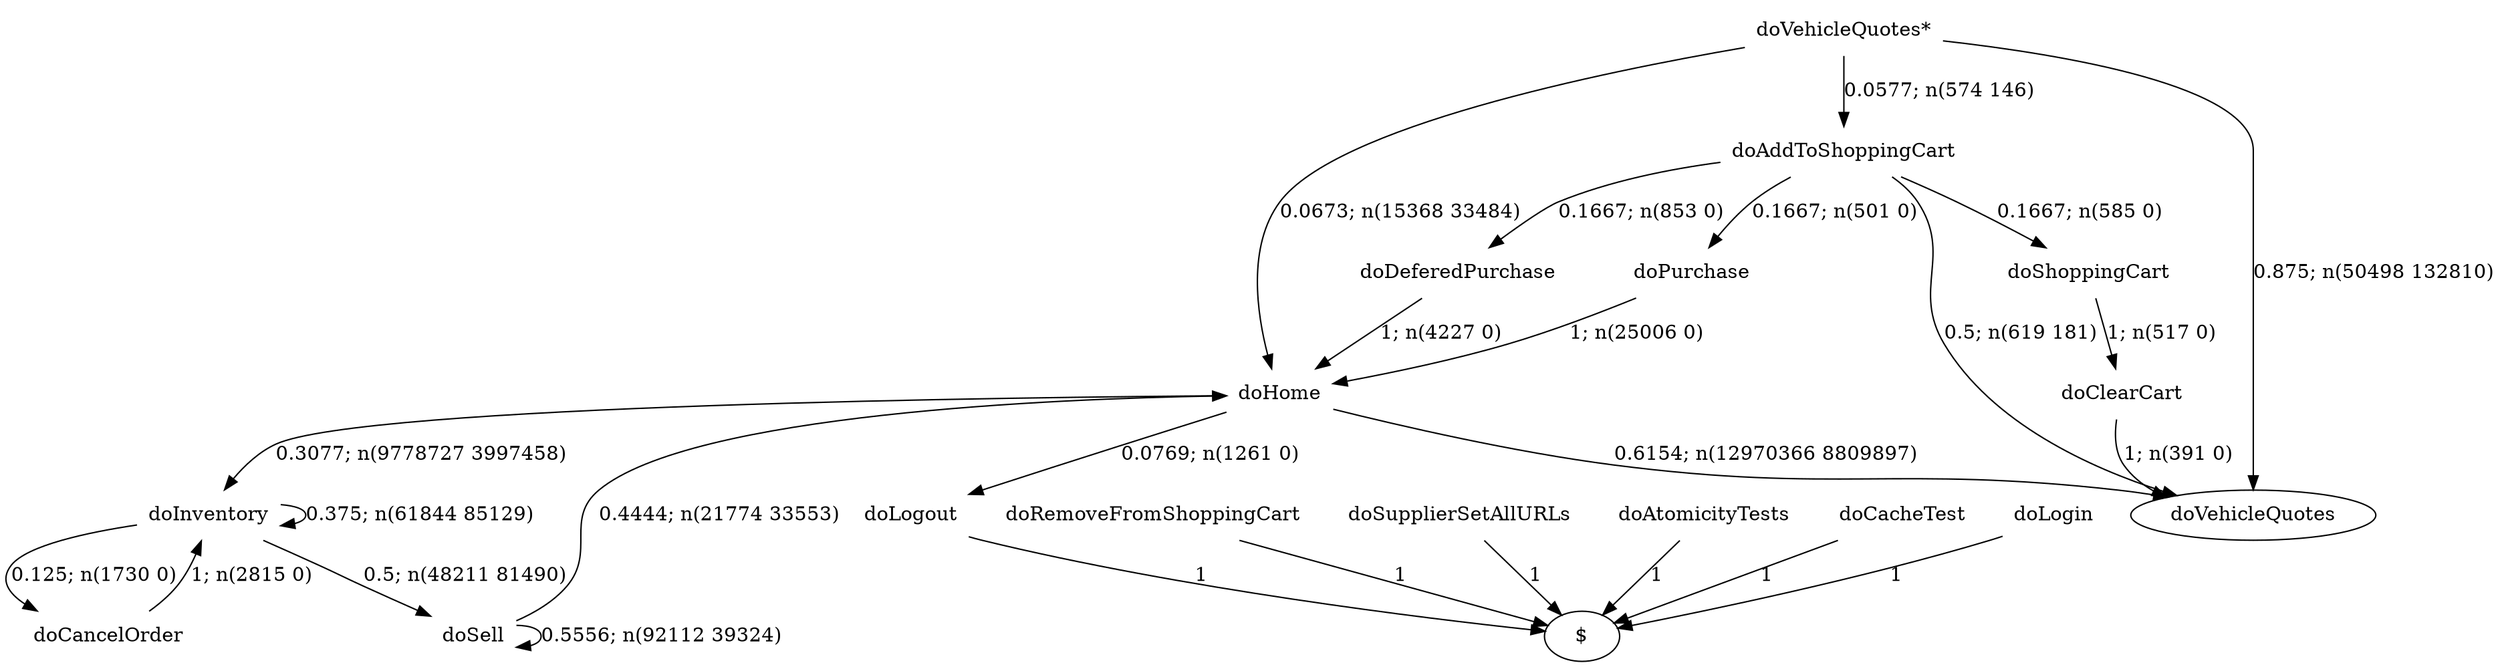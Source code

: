 digraph G {"doVehicleQuotes*" [label="doVehicleQuotes*",shape=none];"doSupplierSetAllURLs" [label="doSupplierSetAllURLs",shape=none];"doAtomicityTests" [label="doAtomicityTests",shape=none];"doCacheTest" [label="doCacheTest",shape=none];"doLogin" [label="doLogin",shape=none];"doAddToShoppingCart" [label="doAddToShoppingCart",shape=none];"doDeferedPurchase" [label="doDeferedPurchase",shape=none];"doHome" [label="doHome",shape=none];"doShoppingCart" [label="doShoppingCart",shape=none];"doClearCart" [label="doClearCart",shape=none];"doPurchase" [label="doPurchase",shape=none];"doInventory" [label="doInventory",shape=none];"doSell" [label="doSell",shape=none];"doLogout" [label="doLogout",shape=none];"doCancelOrder" [label="doCancelOrder",shape=none];"doRemoveFromShoppingCart" [label="doRemoveFromShoppingCart",shape=none];"doVehicleQuotes*"->"doVehicleQuotes" [style=solid,label="0.875; n(50498 132810)"];"doVehicleQuotes*"->"doAddToShoppingCart" [style=solid,label="0.0577; n(574 146)"];"doVehicleQuotes*"->"doHome" [style=solid,label="0.0673; n(15368 33484)"];"doSupplierSetAllURLs"->"$" [style=solid,label="1"];"doAtomicityTests"->"$" [style=solid,label="1"];"doCacheTest"->"$" [style=solid,label="1"];"doLogin"->"$" [style=solid,label="1"];"doAddToShoppingCart"->"doVehicleQuotes" [style=solid,label="0.5; n(619 181)"];"doAddToShoppingCart"->"doDeferedPurchase" [style=solid,label="0.1667; n(853 0)"];"doAddToShoppingCart"->"doShoppingCart" [style=solid,label="0.1667; n(585 0)"];"doAddToShoppingCart"->"doPurchase" [style=solid,label="0.1667; n(501 0)"];"doDeferedPurchase"->"doHome" [style=solid,label="1; n(4227 0)"];"doHome"->"doVehicleQuotes" [style=solid,label="0.6154; n(12970366 8809897)"];"doHome"->"doInventory" [style=solid,label="0.3077; n(9778727 3997458)"];"doHome"->"doLogout" [style=solid,label="0.0769; n(1261 0)"];"doShoppingCart"->"doClearCart" [style=solid,label="1; n(517 0)"];"doClearCart"->"doVehicleQuotes" [style=solid,label="1; n(391 0)"];"doPurchase"->"doHome" [style=solid,label="1; n(25006 0)"];"doInventory"->"doInventory" [style=solid,label="0.375; n(61844 85129)"];"doInventory"->"doSell" [style=solid,label="0.5; n(48211 81490)"];"doInventory"->"doCancelOrder" [style=solid,label="0.125; n(1730 0)"];"doSell"->"doHome" [style=solid,label="0.4444; n(21774 33553)"];"doSell"->"doSell" [style=solid,label="0.5556; n(92112 39324)"];"doLogout"->"$" [style=solid,label="1"];"doCancelOrder"->"doInventory" [style=solid,label="1; n(2815 0)"];"doRemoveFromShoppingCart"->"$" [style=solid,label="1"];}